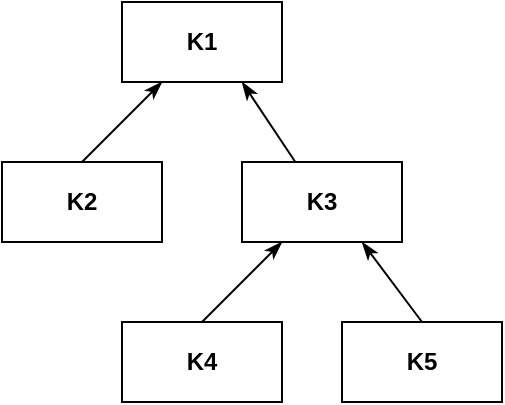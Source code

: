 <mxfile version="24.4.0" type="device">
  <diagram name="Страница — 1" id="W49qI9BpBHsVanBY0ro3">
    <mxGraphModel dx="1562" dy="916" grid="1" gridSize="10" guides="1" tooltips="1" connect="1" arrows="1" fold="1" page="1" pageScale="1" pageWidth="827" pageHeight="1169" math="0" shadow="0">
      <root>
        <mxCell id="0" />
        <mxCell id="1" parent="0" />
        <mxCell id="5hD4o_PdOG4SJJy76j6F-6" style="rounded=0;orthogonalLoop=1;jettySize=auto;html=1;exitX=0.25;exitY=1;exitDx=0;exitDy=0;entryX=0.5;entryY=0;entryDx=0;entryDy=0;endArrow=none;endFill=0;startArrow=classicThin;startFill=1;" edge="1" parent="1" source="5hD4o_PdOG4SJJy76j6F-1" target="5hD4o_PdOG4SJJy76j6F-2">
          <mxGeometry relative="1" as="geometry" />
        </mxCell>
        <mxCell id="5hD4o_PdOG4SJJy76j6F-7" style="rounded=0;orthogonalLoop=1;jettySize=auto;html=1;exitX=0.75;exitY=1;exitDx=0;exitDy=0;endArrow=none;endFill=0;startArrow=classicThin;startFill=1;" edge="1" parent="1" source="5hD4o_PdOG4SJJy76j6F-1" target="5hD4o_PdOG4SJJy76j6F-3">
          <mxGeometry relative="1" as="geometry" />
        </mxCell>
        <mxCell id="5hD4o_PdOG4SJJy76j6F-1" value="&lt;b&gt;K1&lt;/b&gt;" style="rounded=0;whiteSpace=wrap;html=1;" vertex="1" parent="1">
          <mxGeometry x="290" y="190" width="80" height="40" as="geometry" />
        </mxCell>
        <mxCell id="5hD4o_PdOG4SJJy76j6F-2" value="&lt;b&gt;K2&lt;/b&gt;" style="rounded=0;whiteSpace=wrap;html=1;" vertex="1" parent="1">
          <mxGeometry x="230" y="270" width="80" height="40" as="geometry" />
        </mxCell>
        <mxCell id="5hD4o_PdOG4SJJy76j6F-8" style="rounded=0;orthogonalLoop=1;jettySize=auto;html=1;exitX=0.25;exitY=1;exitDx=0;exitDy=0;entryX=0.5;entryY=0;entryDx=0;entryDy=0;endArrow=none;endFill=0;startArrow=classicThin;startFill=1;" edge="1" parent="1" source="5hD4o_PdOG4SJJy76j6F-3" target="5hD4o_PdOG4SJJy76j6F-4">
          <mxGeometry relative="1" as="geometry" />
        </mxCell>
        <mxCell id="5hD4o_PdOG4SJJy76j6F-9" style="rounded=0;orthogonalLoop=1;jettySize=auto;html=1;exitX=0.75;exitY=1;exitDx=0;exitDy=0;entryX=0.5;entryY=0;entryDx=0;entryDy=0;endArrow=none;endFill=0;startArrow=classicThin;startFill=1;" edge="1" parent="1" source="5hD4o_PdOG4SJJy76j6F-3" target="5hD4o_PdOG4SJJy76j6F-5">
          <mxGeometry relative="1" as="geometry" />
        </mxCell>
        <mxCell id="5hD4o_PdOG4SJJy76j6F-3" value="&lt;b&gt;K3&lt;/b&gt;" style="rounded=0;whiteSpace=wrap;html=1;" vertex="1" parent="1">
          <mxGeometry x="350" y="270" width="80" height="40" as="geometry" />
        </mxCell>
        <mxCell id="5hD4o_PdOG4SJJy76j6F-4" value="&lt;b&gt;K4&lt;/b&gt;" style="rounded=0;whiteSpace=wrap;html=1;" vertex="1" parent="1">
          <mxGeometry x="290" y="350" width="80" height="40" as="geometry" />
        </mxCell>
        <mxCell id="5hD4o_PdOG4SJJy76j6F-5" value="&lt;b&gt;K5&lt;/b&gt;" style="rounded=0;whiteSpace=wrap;html=1;" vertex="1" parent="1">
          <mxGeometry x="400" y="350" width="80" height="40" as="geometry" />
        </mxCell>
      </root>
    </mxGraphModel>
  </diagram>
</mxfile>
